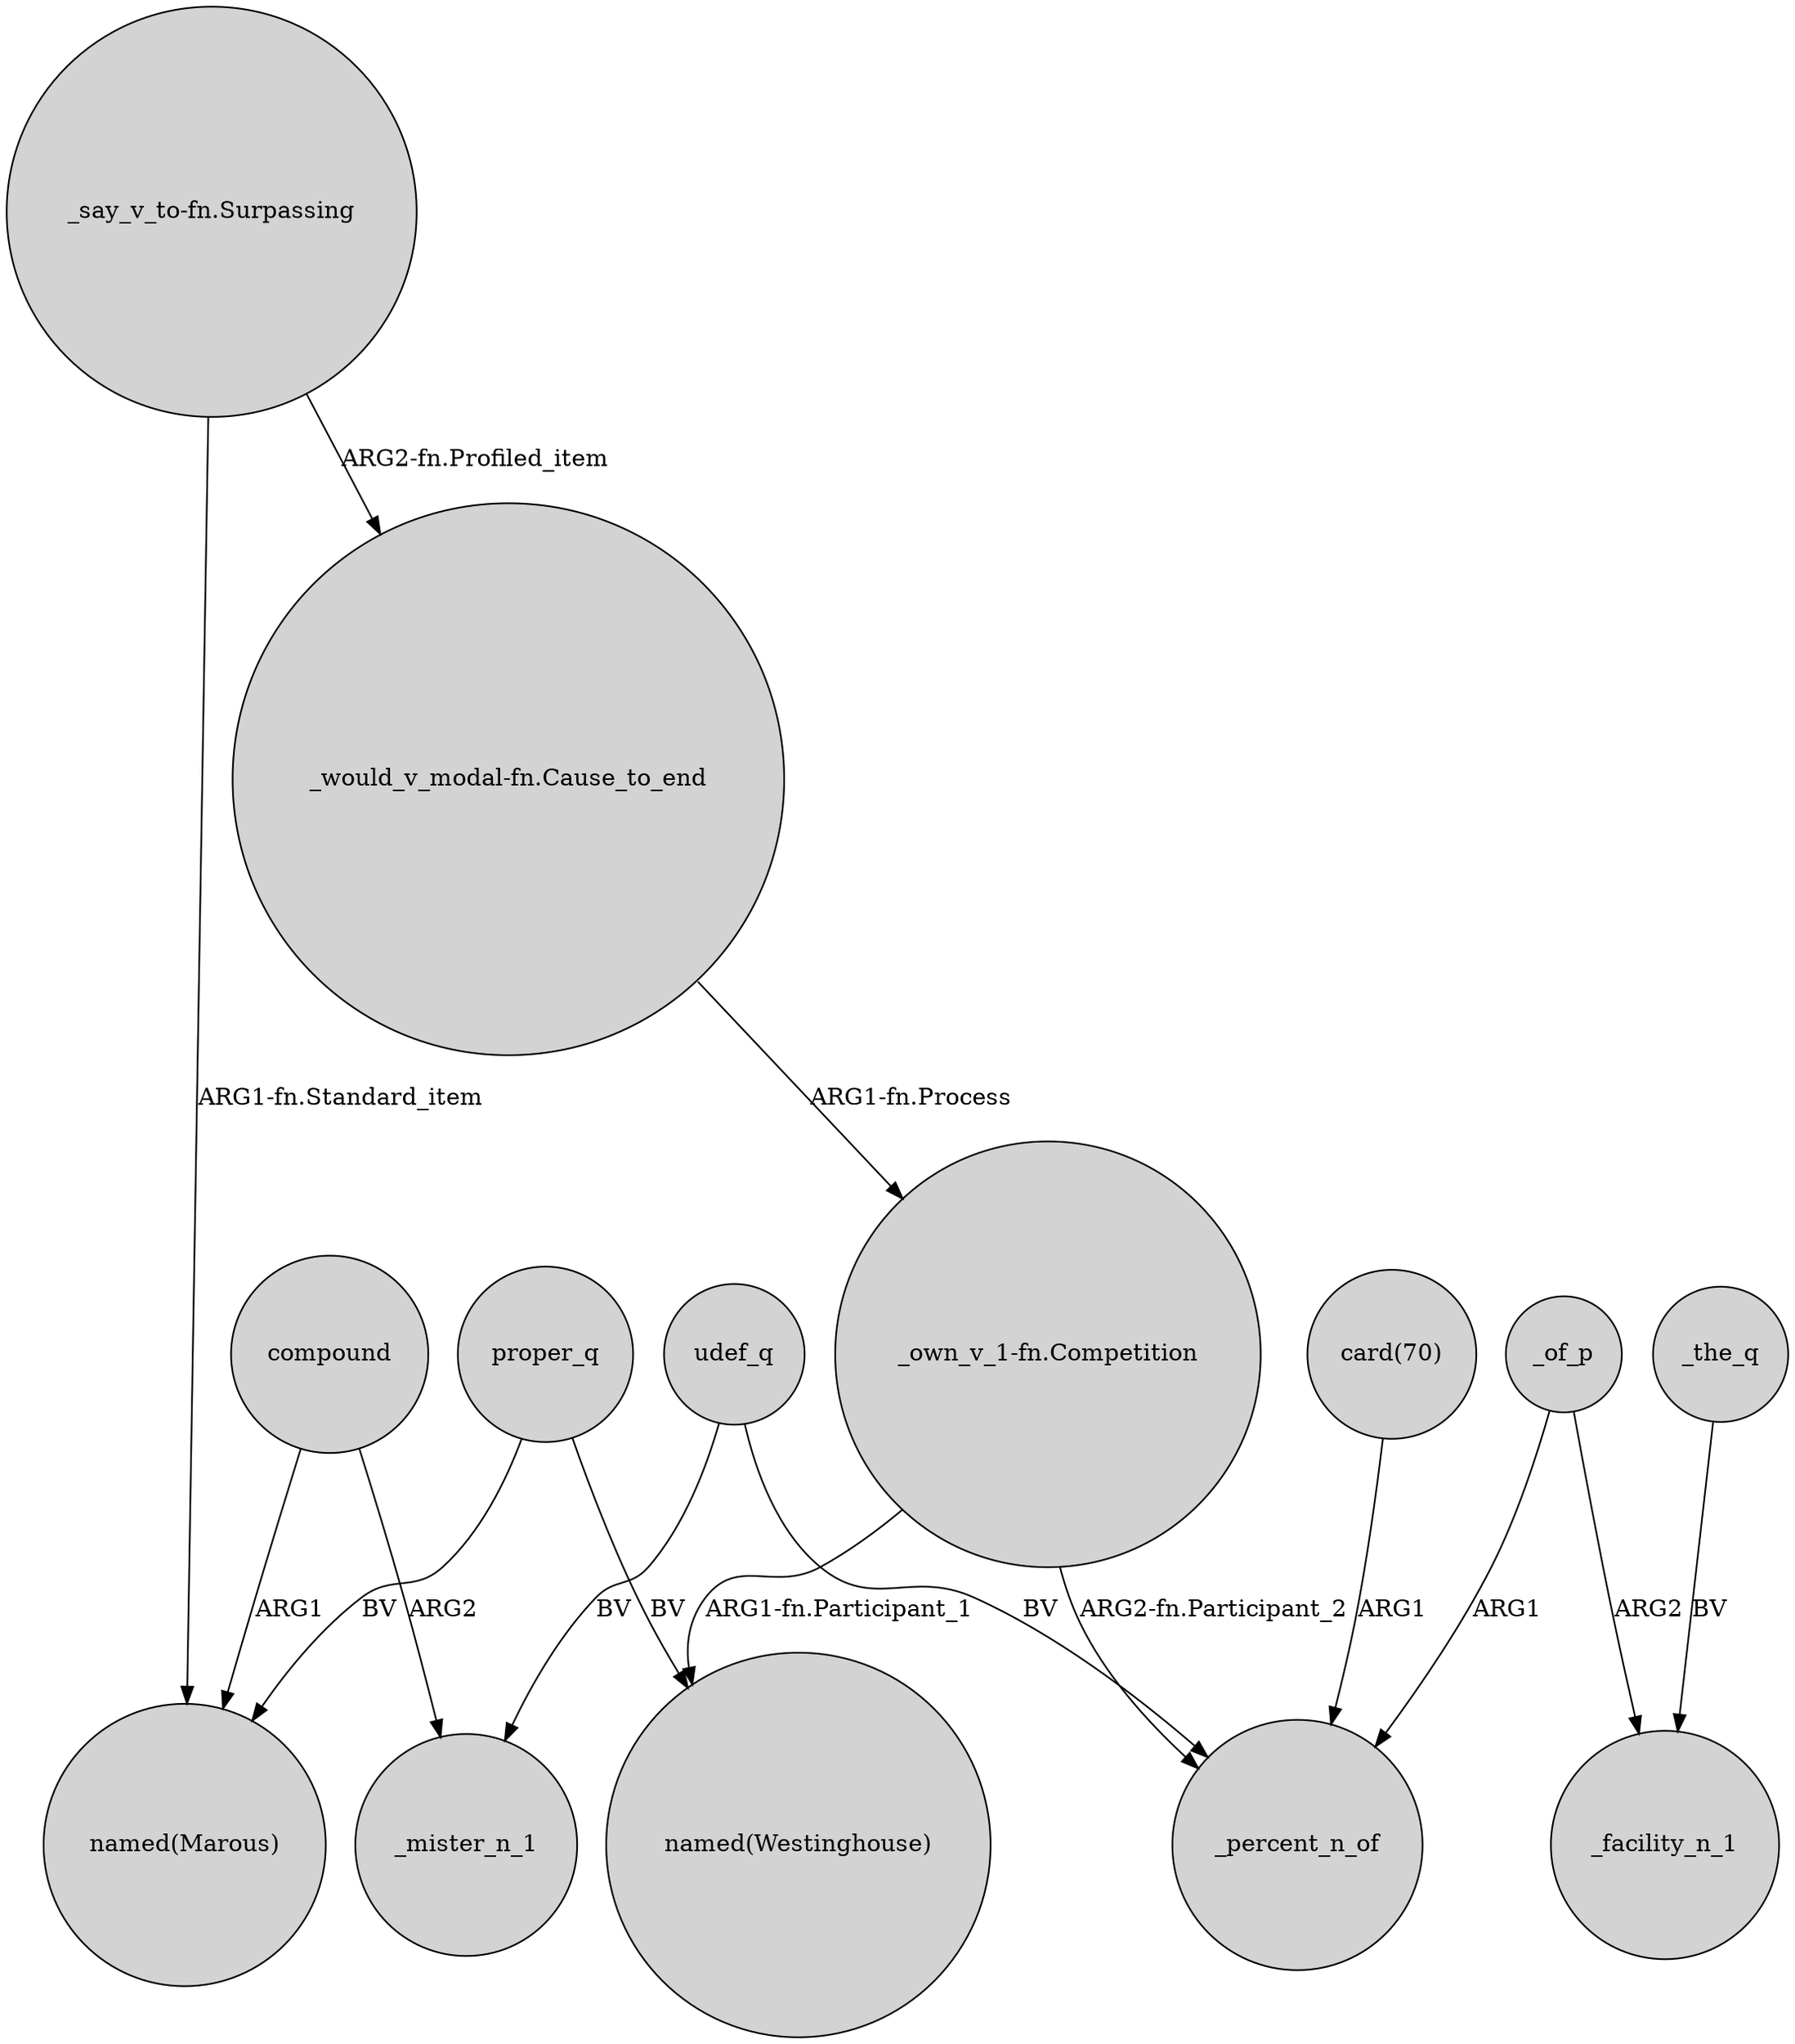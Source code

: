 digraph {
	node [shape=circle style=filled]
	proper_q -> "named(Marous)" [label=BV]
	_the_q -> _facility_n_1 [label=BV]
	udef_q -> _percent_n_of [label=BV]
	"card(70)" -> _percent_n_of [label=ARG1]
	compound -> _mister_n_1 [label=ARG2]
	proper_q -> "named(Westinghouse)" [label=BV]
	udef_q -> _mister_n_1 [label=BV]
	"_say_v_to-fn.Surpassing" -> "_would_v_modal-fn.Cause_to_end" [label="ARG2-fn.Profiled_item"]
	_of_p -> _facility_n_1 [label=ARG2]
	_of_p -> _percent_n_of [label=ARG1]
	"_would_v_modal-fn.Cause_to_end" -> "_own_v_1-fn.Competition" [label="ARG1-fn.Process"]
	"_own_v_1-fn.Competition" -> "named(Westinghouse)" [label="ARG1-fn.Participant_1"]
	compound -> "named(Marous)" [label=ARG1]
	"_say_v_to-fn.Surpassing" -> "named(Marous)" [label="ARG1-fn.Standard_item"]
	"_own_v_1-fn.Competition" -> _percent_n_of [label="ARG2-fn.Participant_2"]
}

